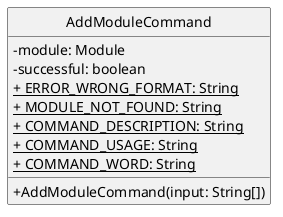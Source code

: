 @startuml
skinparam classAttributeIconSize 0
hide circle
class AddModuleCommand {
    - module: Module
    - successful: boolean
    <u>+ ERROR_WRONG_FORMAT: String
    <u>+ MODULE_NOT_FOUND: String
    <u>+ COMMAND_DESCRIPTION: String
    <u>+ COMMAND_USAGE: String
    <u>+ COMMAND_WORD: String

    + AddModuleCommand(input: String[])
}
@enduml
